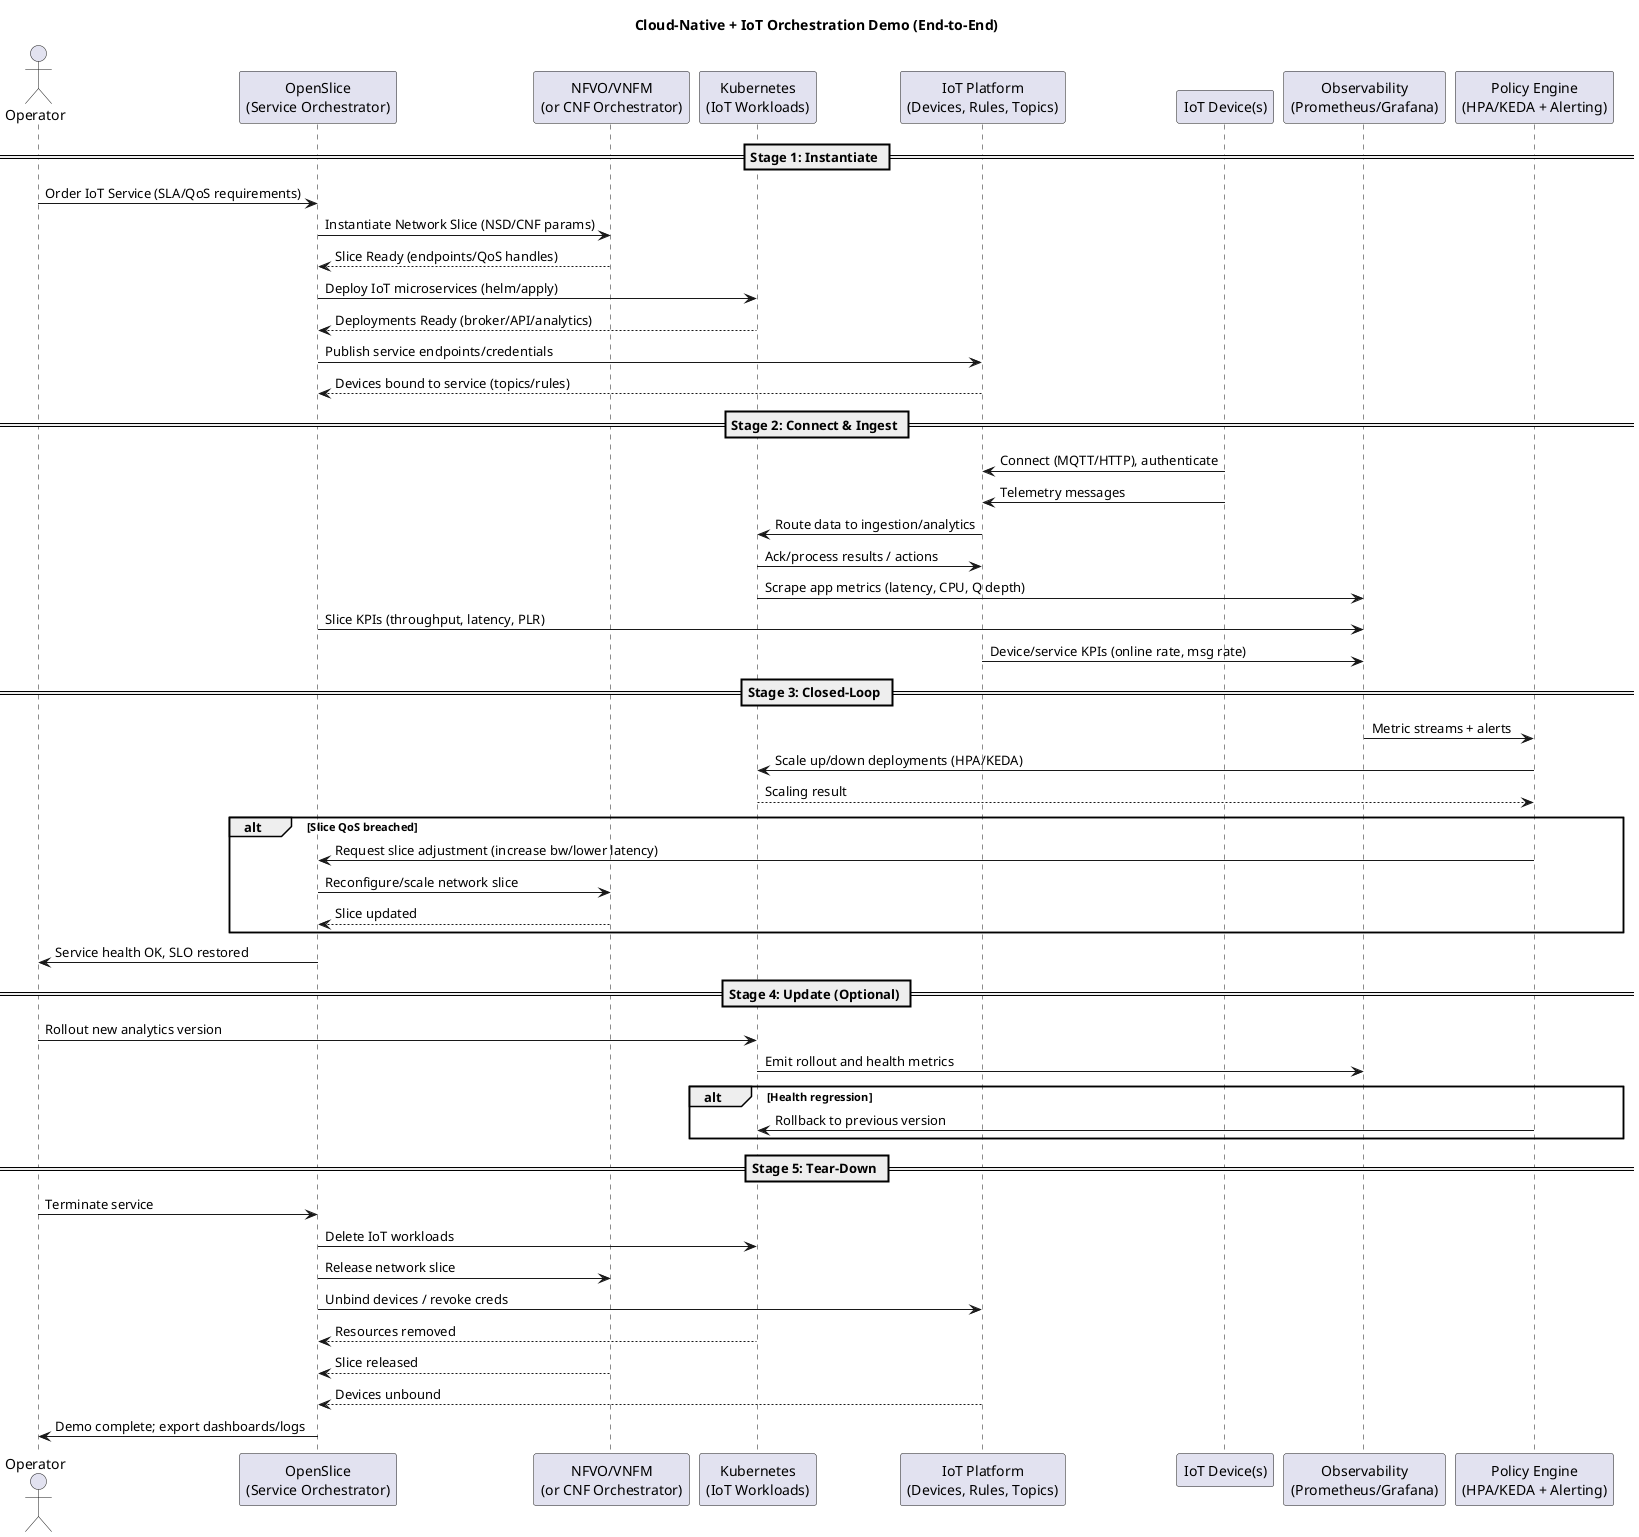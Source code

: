@startuml
title Cloud-Native + IoT Orchestration Demo (End-to-End)

actor Operator
participant "OpenSlice\n(Service Orchestrator)" as OS
participant "NFVO/VNFM\n(or CNF Orchestrator)" as NFV
participant "Kubernetes\n(IoT Workloads)" as K8s
participant "IoT Platform\n(Devices, Rules, Topics)" as IOT
participant "IoT Device(s)" as DEV
participant "Observability\n(Prometheus/Grafana)" as OBS
participant "Policy Engine\n(HPA/KEDA + Alerting)" as POL

== Stage 1: Instantiate ==
Operator -> OS : Order IoT Service (SLA/QoS requirements)
OS -> NFV : Instantiate Network Slice (NSD/CNF params)
NFV --> OS : Slice Ready (endpoints/QoS handles)

OS -> K8s : Deploy IoT microservices (helm/apply)
K8s --> OS : Deployments Ready (broker/API/analytics)

OS -> IOT : Publish service endpoints/credentials
IOT --> OS : Devices bound to service (topics/rules)

== Stage 2: Connect & Ingest ==
DEV -> IOT : Connect (MQTT/HTTP), authenticate
DEV -> IOT : Telemetry messages
IOT -> K8s : Route data to ingestion/analytics
K8s -> IOT : Ack/process results / actions

OBS <- K8s : Scrape app metrics (latency, CPU, Q depth)
OBS <- OS : Slice KPIs (throughput, latency, PLR)
OBS <- IOT : Device/service KPIs (online rate, msg rate)

== Stage 3: Closed-Loop ==
OBS -> POL : Metric streams + alerts
POL -> K8s : Scale up/down deployments (HPA/KEDA)
K8s --> POL : Scaling result

alt Slice QoS breached
  POL -> OS : Request slice adjustment (increase bw/lower latency)
  OS -> NFV : Reconfigure/scale network slice
  NFV --> OS : Slice updated
end

OS -> Operator : Service health OK, SLO restored

== Stage 4: Update (Optional) ==
Operator -> K8s : Rollout new analytics version
K8s -> OBS : Emit rollout and health metrics
alt Health regression
  POL -> K8s : Rollback to previous version
end

== Stage 5: Tear-Down ==
Operator -> OS : Terminate service
OS -> K8s : Delete IoT workloads
OS -> NFV : Release network slice
OS -> IOT : Unbind devices / revoke creds
K8s --> OS : Resources removed
NFV --> OS : Slice released
IOT --> OS : Devices unbound
OS -> Operator : Demo complete; export dashboards/logs

@enduml
